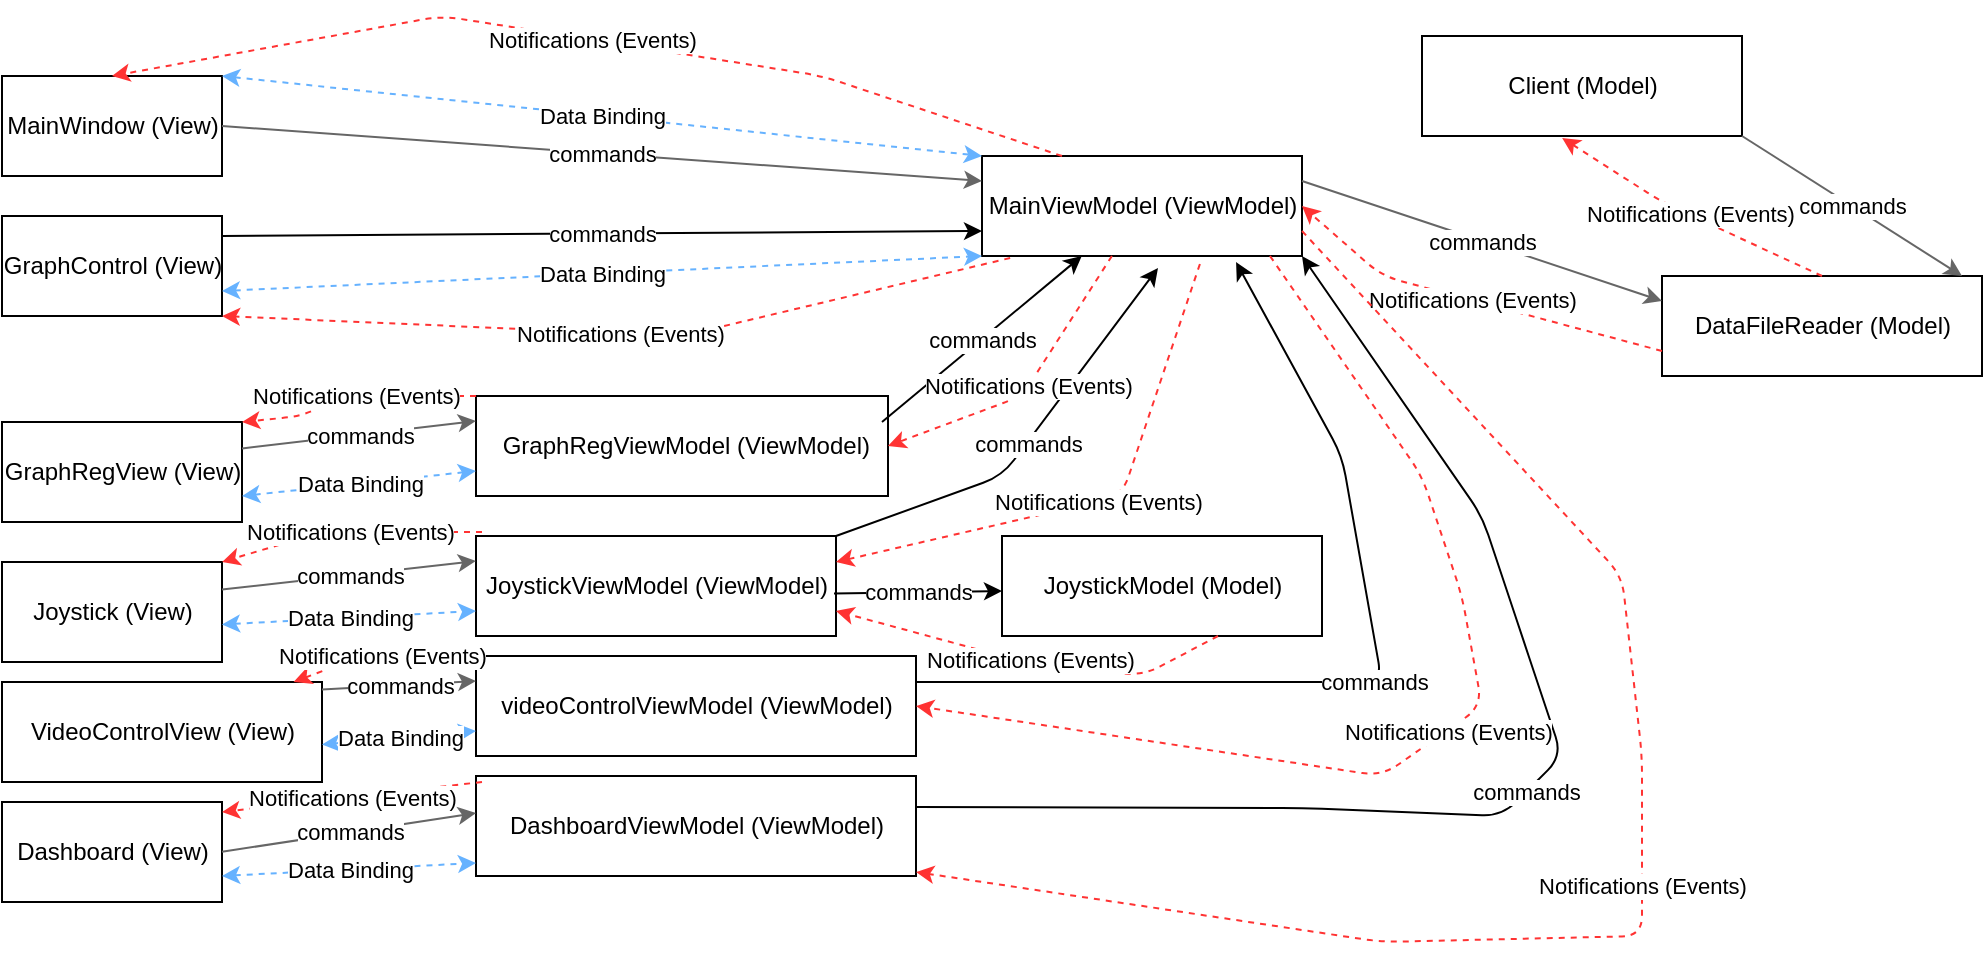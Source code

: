 <mxfile version="14.6.0" type="github">
  <diagram id="C5RBs43oDa-KdzZeNtuy" name="Page-1">
    <mxGraphModel dx="1422" dy="762" grid="1" gridSize="10" guides="1" tooltips="1" connect="1" arrows="1" fold="1" page="1" pageScale="1" pageWidth="1169" pageHeight="827" math="0" shadow="0">
      <root>
        <mxCell id="WIyWlLk6GJQsqaUBKTNV-0" />
        <mxCell id="WIyWlLk6GJQsqaUBKTNV-1" parent="WIyWlLk6GJQsqaUBKTNV-0" />
        <mxCell id="LMAW1DUZcX1mLdOMo50G-0" value="MainWindow (View)" style="html=1;" vertex="1" parent="WIyWlLk6GJQsqaUBKTNV-1">
          <mxGeometry x="110" y="190" width="110" height="50" as="geometry" />
        </mxCell>
        <mxCell id="LMAW1DUZcX1mLdOMo50G-1" value="GraphControl (View)" style="html=1;" vertex="1" parent="WIyWlLk6GJQsqaUBKTNV-1">
          <mxGeometry x="110" y="260" width="110" height="50" as="geometry" />
        </mxCell>
        <mxCell id="LMAW1DUZcX1mLdOMo50G-2" value="VideoControlView (View)" style="html=1;" vertex="1" parent="WIyWlLk6GJQsqaUBKTNV-1">
          <mxGeometry x="110" y="493" width="160" height="50" as="geometry" />
        </mxCell>
        <mxCell id="LMAW1DUZcX1mLdOMo50G-3" value="GraphRegView (View)" style="html=1;" vertex="1" parent="WIyWlLk6GJQsqaUBKTNV-1">
          <mxGeometry x="110" y="363" width="120" height="50" as="geometry" />
        </mxCell>
        <mxCell id="LMAW1DUZcX1mLdOMo50G-4" value="Joystick (View)" style="html=1;" vertex="1" parent="WIyWlLk6GJQsqaUBKTNV-1">
          <mxGeometry x="110" y="433" width="110" height="50" as="geometry" />
        </mxCell>
        <mxCell id="LMAW1DUZcX1mLdOMo50G-6" value="Dashboard (View)" style="html=1;" vertex="1" parent="WIyWlLk6GJQsqaUBKTNV-1">
          <mxGeometry x="110" y="553" width="110" height="50" as="geometry" />
        </mxCell>
        <mxCell id="LMAW1DUZcX1mLdOMo50G-9" value="MainViewModel (ViewModel)" style="html=1;" vertex="1" parent="WIyWlLk6GJQsqaUBKTNV-1">
          <mxGeometry x="600" y="230" width="160" height="50" as="geometry" />
        </mxCell>
        <mxCell id="LMAW1DUZcX1mLdOMo50G-13" value="videoControlViewModel (ViewModel)" style="html=1;" vertex="1" parent="WIyWlLk6GJQsqaUBKTNV-1">
          <mxGeometry x="347" y="480" width="220" height="50" as="geometry" />
        </mxCell>
        <mxCell id="LMAW1DUZcX1mLdOMo50G-15" value="&amp;nbsp;GraphRegViewModel (ViewModel)" style="html=1;" vertex="1" parent="WIyWlLk6GJQsqaUBKTNV-1">
          <mxGeometry x="347" y="350" width="206" height="50" as="geometry" />
        </mxCell>
        <mxCell id="LMAW1DUZcX1mLdOMo50G-16" value="DashboardViewModel (ViewModel)" style="html=1;" vertex="1" parent="WIyWlLk6GJQsqaUBKTNV-1">
          <mxGeometry x="347" y="540" width="220" height="50" as="geometry" />
        </mxCell>
        <mxCell id="LMAW1DUZcX1mLdOMo50G-17" value="JoystickViewModel (ViewModel)" style="html=1;" vertex="1" parent="WIyWlLk6GJQsqaUBKTNV-1">
          <mxGeometry x="347" y="420" width="180" height="50" as="geometry" />
        </mxCell>
        <mxCell id="LMAW1DUZcX1mLdOMo50G-18" value="DataFileReader (Model)" style="html=1;" vertex="1" parent="WIyWlLk6GJQsqaUBKTNV-1">
          <mxGeometry x="940" y="290" width="160" height="50" as="geometry" />
        </mxCell>
        <mxCell id="LMAW1DUZcX1mLdOMo50G-19" value="JoystickModel (Model)" style="html=1;" vertex="1" parent="WIyWlLk6GJQsqaUBKTNV-1">
          <mxGeometry x="610" y="420" width="160" height="50" as="geometry" />
        </mxCell>
        <mxCell id="LMAW1DUZcX1mLdOMo50G-55" value="" style="endArrow=classic;html=1;entryX=0;entryY=0.25;entryDx=0;entryDy=0;fillColor=#f5f5f5;strokeColor=#666666;exitX=1;exitY=0.5;exitDx=0;exitDy=0;" edge="1" parent="WIyWlLk6GJQsqaUBKTNV-1" source="LMAW1DUZcX1mLdOMo50G-0" target="LMAW1DUZcX1mLdOMo50G-9">
          <mxGeometry relative="1" as="geometry">
            <mxPoint x="220" y="200" as="sourcePoint" />
            <mxPoint x="320" y="200" as="targetPoint" />
            <Array as="points" />
          </mxGeometry>
        </mxCell>
        <mxCell id="LMAW1DUZcX1mLdOMo50G-56" value="commands" style="edgeLabel;resizable=0;html=1;align=center;verticalAlign=middle;" connectable="0" vertex="1" parent="LMAW1DUZcX1mLdOMo50G-55">
          <mxGeometry relative="1" as="geometry" />
        </mxCell>
        <mxCell id="LMAW1DUZcX1mLdOMo50G-60" value="" style="endArrow=classic;html=1;entryX=0;entryY=0.75;entryDx=0;entryDy=0;" edge="1" parent="WIyWlLk6GJQsqaUBKTNV-1" target="LMAW1DUZcX1mLdOMo50G-9">
          <mxGeometry relative="1" as="geometry">
            <mxPoint x="220" y="270" as="sourcePoint" />
            <mxPoint x="320" y="270" as="targetPoint" />
            <Array as="points" />
          </mxGeometry>
        </mxCell>
        <mxCell id="LMAW1DUZcX1mLdOMo50G-61" value="commands" style="edgeLabel;resizable=0;html=1;align=center;verticalAlign=middle;" connectable="0" vertex="1" parent="LMAW1DUZcX1mLdOMo50G-60">
          <mxGeometry relative="1" as="geometry" />
        </mxCell>
        <mxCell id="LMAW1DUZcX1mLdOMo50G-62" value="" style="endArrow=classic;html=1;entryX=0;entryY=0.25;entryDx=0;entryDy=0;fillColor=#f5f5f5;strokeColor=#666666;" edge="1" parent="WIyWlLk6GJQsqaUBKTNV-1" target="LMAW1DUZcX1mLdOMo50G-18">
          <mxGeometry relative="1" as="geometry">
            <mxPoint x="760" y="242.5" as="sourcePoint" />
            <mxPoint x="1140" y="240" as="targetPoint" />
            <Array as="points" />
          </mxGeometry>
        </mxCell>
        <mxCell id="LMAW1DUZcX1mLdOMo50G-63" value="commands" style="edgeLabel;resizable=0;html=1;align=center;verticalAlign=middle;" connectable="0" vertex="1" parent="LMAW1DUZcX1mLdOMo50G-62">
          <mxGeometry relative="1" as="geometry" />
        </mxCell>
        <mxCell id="LMAW1DUZcX1mLdOMo50G-64" value="" style="endArrow=classic;html=1;entryX=0;entryY=0.25;entryDx=0;entryDy=0;fillColor=#f5f5f5;strokeColor=#666666;" edge="1" parent="WIyWlLk6GJQsqaUBKTNV-1" target="LMAW1DUZcX1mLdOMo50G-15">
          <mxGeometry relative="1" as="geometry">
            <mxPoint x="230" y="376.25" as="sourcePoint" />
            <mxPoint x="610" y="373.75" as="targetPoint" />
            <Array as="points" />
          </mxGeometry>
        </mxCell>
        <mxCell id="LMAW1DUZcX1mLdOMo50G-65" value="commands" style="edgeLabel;resizable=0;html=1;align=center;verticalAlign=middle;" connectable="0" vertex="1" parent="LMAW1DUZcX1mLdOMo50G-64">
          <mxGeometry relative="1" as="geometry" />
        </mxCell>
        <mxCell id="LMAW1DUZcX1mLdOMo50G-66" value="" style="endArrow=classic;html=1;entryX=0;entryY=0.25;entryDx=0;entryDy=0;fillColor=#f5f5f5;strokeColor=#666666;" edge="1" parent="WIyWlLk6GJQsqaUBKTNV-1" target="LMAW1DUZcX1mLdOMo50G-13">
          <mxGeometry relative="1" as="geometry">
            <mxPoint x="270" y="496.75" as="sourcePoint" />
            <mxPoint x="387" y="483" as="targetPoint" />
            <Array as="points" />
          </mxGeometry>
        </mxCell>
        <mxCell id="LMAW1DUZcX1mLdOMo50G-67" value="commands" style="edgeLabel;resizable=0;html=1;align=center;verticalAlign=middle;" connectable="0" vertex="1" parent="LMAW1DUZcX1mLdOMo50G-66">
          <mxGeometry relative="1" as="geometry" />
        </mxCell>
        <mxCell id="LMAW1DUZcX1mLdOMo50G-68" value="" style="endArrow=classic;html=1;entryX=0;entryY=0.25;entryDx=0;entryDy=0;fillColor=#f5f5f5;strokeColor=#666666;" edge="1" parent="WIyWlLk6GJQsqaUBKTNV-1" target="LMAW1DUZcX1mLdOMo50G-17">
          <mxGeometry relative="1" as="geometry">
            <mxPoint x="220" y="446.75" as="sourcePoint" />
            <mxPoint x="337" y="433" as="targetPoint" />
            <Array as="points" />
          </mxGeometry>
        </mxCell>
        <mxCell id="LMAW1DUZcX1mLdOMo50G-69" value="commands" style="edgeLabel;resizable=0;html=1;align=center;verticalAlign=middle;" connectable="0" vertex="1" parent="LMAW1DUZcX1mLdOMo50G-68">
          <mxGeometry relative="1" as="geometry" />
        </mxCell>
        <mxCell id="LMAW1DUZcX1mLdOMo50G-70" value="" style="endArrow=classic;html=1;entryX=0;entryY=0.25;entryDx=0;entryDy=0;fillColor=#f5f5f5;strokeColor=#666666;" edge="1" parent="WIyWlLk6GJQsqaUBKTNV-1">
          <mxGeometry relative="1" as="geometry">
            <mxPoint x="220" y="577.88" as="sourcePoint" />
            <mxPoint x="347" y="558.5" as="targetPoint" />
            <Array as="points" />
          </mxGeometry>
        </mxCell>
        <mxCell id="LMAW1DUZcX1mLdOMo50G-71" value="commands" style="edgeLabel;resizable=0;html=1;align=center;verticalAlign=middle;" connectable="0" vertex="1" parent="LMAW1DUZcX1mLdOMo50G-70">
          <mxGeometry relative="1" as="geometry" />
        </mxCell>
        <mxCell id="LMAW1DUZcX1mLdOMo50G-72" value="" style="endArrow=classic;html=1;entryX=0;entryY=0.25;entryDx=0;entryDy=0;" edge="1" parent="WIyWlLk6GJQsqaUBKTNV-1">
          <mxGeometry relative="1" as="geometry">
            <mxPoint x="526" y="448.75" as="sourcePoint" />
            <mxPoint x="610" y="447.5" as="targetPoint" />
            <Array as="points" />
          </mxGeometry>
        </mxCell>
        <mxCell id="LMAW1DUZcX1mLdOMo50G-73" value="commands" style="edgeLabel;resizable=0;html=1;align=center;verticalAlign=middle;" connectable="0" vertex="1" parent="LMAW1DUZcX1mLdOMo50G-72">
          <mxGeometry relative="1" as="geometry" />
        </mxCell>
        <mxCell id="LMAW1DUZcX1mLdOMo50G-74" value="" style="endArrow=classic;html=1;" edge="1" parent="WIyWlLk6GJQsqaUBKTNV-1" target="LMAW1DUZcX1mLdOMo50G-9">
          <mxGeometry relative="1" as="geometry">
            <mxPoint x="550" y="363" as="sourcePoint" />
            <mxPoint x="667" y="349.25" as="targetPoint" />
            <Array as="points" />
          </mxGeometry>
        </mxCell>
        <mxCell id="LMAW1DUZcX1mLdOMo50G-75" value="commands" style="edgeLabel;resizable=0;html=1;align=center;verticalAlign=middle;" connectable="0" vertex="1" parent="LMAW1DUZcX1mLdOMo50G-74">
          <mxGeometry relative="1" as="geometry" />
        </mxCell>
        <mxCell id="LMAW1DUZcX1mLdOMo50G-76" value="" style="endArrow=classic;html=1;entryX=0.794;entryY=1.06;entryDx=0;entryDy=0;entryPerimeter=0;" edge="1" parent="WIyWlLk6GJQsqaUBKTNV-1" target="LMAW1DUZcX1mLdOMo50G-9">
          <mxGeometry relative="1" as="geometry">
            <mxPoint x="567" y="493" as="sourcePoint" />
            <mxPoint x="830" y="460" as="targetPoint" />
            <Array as="points">
              <mxPoint x="710" y="493" />
              <mxPoint x="800" y="493" />
              <mxPoint x="780" y="380" />
            </Array>
          </mxGeometry>
        </mxCell>
        <mxCell id="LMAW1DUZcX1mLdOMo50G-77" value="commands" style="edgeLabel;resizable=0;html=1;align=center;verticalAlign=middle;" connectable="0" vertex="1" parent="LMAW1DUZcX1mLdOMo50G-76">
          <mxGeometry relative="1" as="geometry" />
        </mxCell>
        <mxCell id="LMAW1DUZcX1mLdOMo50G-108" value="" style="endArrow=classic;html=1;entryX=1;entryY=1;entryDx=0;entryDy=0;" edge="1" parent="WIyWlLk6GJQsqaUBKTNV-1" target="LMAW1DUZcX1mLdOMo50G-9">
          <mxGeometry relative="1" as="geometry">
            <mxPoint x="567" y="555.5" as="sourcePoint" />
            <mxPoint x="940" y="500" as="targetPoint" />
            <Array as="points">
              <mxPoint x="760" y="556" />
              <mxPoint x="860" y="560" />
              <mxPoint x="890" y="530" />
              <mxPoint x="870" y="470" />
              <mxPoint x="850" y="410" />
            </Array>
          </mxGeometry>
        </mxCell>
        <mxCell id="LMAW1DUZcX1mLdOMo50G-109" value="commands" style="edgeLabel;resizable=0;html=1;align=center;verticalAlign=middle;" connectable="0" vertex="1" parent="LMAW1DUZcX1mLdOMo50G-108">
          <mxGeometry relative="1" as="geometry" />
        </mxCell>
        <mxCell id="LMAW1DUZcX1mLdOMo50G-112" value="" style="endArrow=classic;html=1;fillColor=#dae8fc;startArrow=classic;dashed=1;strokeColor=#66B2FF;entryX=0;entryY=0;entryDx=0;entryDy=0;exitX=1;exitY=0;exitDx=0;exitDy=0;" edge="1" parent="WIyWlLk6GJQsqaUBKTNV-1" source="LMAW1DUZcX1mLdOMo50G-0" target="LMAW1DUZcX1mLdOMo50G-9">
          <mxGeometry relative="1" as="geometry">
            <mxPoint x="220" y="190" as="sourcePoint" />
            <mxPoint x="600" y="220" as="targetPoint" />
            <Array as="points" />
          </mxGeometry>
        </mxCell>
        <mxCell id="LMAW1DUZcX1mLdOMo50G-113" value="Data Binding" style="edgeLabel;resizable=0;html=1;align=center;verticalAlign=middle;" connectable="0" vertex="1" parent="LMAW1DUZcX1mLdOMo50G-112">
          <mxGeometry relative="1" as="geometry" />
        </mxCell>
        <mxCell id="LMAW1DUZcX1mLdOMo50G-114" value="" style="endArrow=classic;html=1;fillColor=#dae8fc;startArrow=classic;dashed=1;strokeColor=#66B2FF;entryX=0;entryY=1;entryDx=0;entryDy=0;exitX=1;exitY=0.75;exitDx=0;exitDy=0;" edge="1" parent="WIyWlLk6GJQsqaUBKTNV-1" source="LMAW1DUZcX1mLdOMo50G-1" target="LMAW1DUZcX1mLdOMo50G-9">
          <mxGeometry relative="1" as="geometry">
            <mxPoint x="220" y="280" as="sourcePoint" />
            <mxPoint x="600" y="320" as="targetPoint" />
            <Array as="points" />
          </mxGeometry>
        </mxCell>
        <mxCell id="LMAW1DUZcX1mLdOMo50G-115" value="Data Binding" style="edgeLabel;resizable=0;html=1;align=center;verticalAlign=middle;" connectable="0" vertex="1" parent="LMAW1DUZcX1mLdOMo50G-114">
          <mxGeometry relative="1" as="geometry" />
        </mxCell>
        <mxCell id="LMAW1DUZcX1mLdOMo50G-116" value="" style="endArrow=classic;html=1;fillColor=#dae8fc;startArrow=classic;dashed=1;strokeColor=#66B2FF;exitX=1;exitY=0.75;exitDx=0;exitDy=0;entryX=0;entryY=0.75;entryDx=0;entryDy=0;" edge="1" parent="WIyWlLk6GJQsqaUBKTNV-1" target="LMAW1DUZcX1mLdOMo50G-15">
          <mxGeometry relative="1" as="geometry">
            <mxPoint x="230" y="400" as="sourcePoint" />
            <mxPoint x="400" y="400.5" as="targetPoint" />
            <Array as="points" />
          </mxGeometry>
        </mxCell>
        <mxCell id="LMAW1DUZcX1mLdOMo50G-117" value="Data Binding" style="edgeLabel;resizable=0;html=1;align=center;verticalAlign=middle;" connectable="0" vertex="1" parent="LMAW1DUZcX1mLdOMo50G-116">
          <mxGeometry relative="1" as="geometry" />
        </mxCell>
        <mxCell id="LMAW1DUZcX1mLdOMo50G-118" value="" style="endArrow=classic;html=1;fillColor=#dae8fc;startArrow=classic;dashed=1;strokeColor=#66B2FF;exitX=1;exitY=0.75;exitDx=0;exitDy=0;entryX=0;entryY=0.75;entryDx=0;entryDy=0;" edge="1" parent="WIyWlLk6GJQsqaUBKTNV-1" target="LMAW1DUZcX1mLdOMo50G-17">
          <mxGeometry relative="1" as="geometry">
            <mxPoint x="220" y="464.25" as="sourcePoint" />
            <mxPoint x="337" y="451.75" as="targetPoint" />
            <Array as="points" />
          </mxGeometry>
        </mxCell>
        <mxCell id="LMAW1DUZcX1mLdOMo50G-119" value="Data Binding" style="edgeLabel;resizable=0;html=1;align=center;verticalAlign=middle;" connectable="0" vertex="1" parent="LMAW1DUZcX1mLdOMo50G-118">
          <mxGeometry relative="1" as="geometry" />
        </mxCell>
        <mxCell id="LMAW1DUZcX1mLdOMo50G-120" value="" style="endArrow=classic;html=1;fillColor=#dae8fc;startArrow=classic;dashed=1;strokeColor=#66B2FF;exitX=1;exitY=0.75;exitDx=0;exitDy=0;entryX=0;entryY=0.75;entryDx=0;entryDy=0;" edge="1" parent="WIyWlLk6GJQsqaUBKTNV-1" target="LMAW1DUZcX1mLdOMo50G-13">
          <mxGeometry relative="1" as="geometry">
            <mxPoint x="270" y="524.25" as="sourcePoint" />
            <mxPoint x="387" y="511.75" as="targetPoint" />
            <Array as="points" />
          </mxGeometry>
        </mxCell>
        <mxCell id="LMAW1DUZcX1mLdOMo50G-121" value="Data Binding" style="edgeLabel;resizable=0;html=1;align=center;verticalAlign=middle;" connectable="0" vertex="1" parent="LMAW1DUZcX1mLdOMo50G-120">
          <mxGeometry relative="1" as="geometry" />
        </mxCell>
        <mxCell id="LMAW1DUZcX1mLdOMo50G-122" value="" style="endArrow=classic;html=1;fillColor=#dae8fc;startArrow=classic;dashed=1;strokeColor=#66B2FF;entryX=0;entryY=0.75;entryDx=0;entryDy=0;" edge="1" parent="WIyWlLk6GJQsqaUBKTNV-1">
          <mxGeometry relative="1" as="geometry">
            <mxPoint x="220" y="590" as="sourcePoint" />
            <mxPoint x="347" y="583.5" as="targetPoint" />
            <Array as="points" />
          </mxGeometry>
        </mxCell>
        <mxCell id="LMAW1DUZcX1mLdOMo50G-123" value="Data Binding" style="edgeLabel;resizable=0;html=1;align=center;verticalAlign=middle;" connectable="0" vertex="1" parent="LMAW1DUZcX1mLdOMo50G-122">
          <mxGeometry relative="1" as="geometry" />
        </mxCell>
        <mxCell id="LMAW1DUZcX1mLdOMo50G-124" value="" style="endArrow=classic;html=1;exitX=1;exitY=0;exitDx=0;exitDy=0;exitPerimeter=0;entryX=0.55;entryY=1.12;entryDx=0;entryDy=0;entryPerimeter=0;" edge="1" parent="WIyWlLk6GJQsqaUBKTNV-1" source="LMAW1DUZcX1mLdOMo50G-17" target="LMAW1DUZcX1mLdOMo50G-9">
          <mxGeometry relative="1" as="geometry">
            <mxPoint x="527" y="425.63" as="sourcePoint" />
            <mxPoint x="681" y="324.38" as="targetPoint" />
            <Array as="points">
              <mxPoint x="610" y="390" />
            </Array>
          </mxGeometry>
        </mxCell>
        <mxCell id="LMAW1DUZcX1mLdOMo50G-125" value="commands" style="edgeLabel;resizable=0;html=1;align=center;verticalAlign=middle;" connectable="0" vertex="1" parent="LMAW1DUZcX1mLdOMo50G-124">
          <mxGeometry relative="1" as="geometry" />
        </mxCell>
        <mxCell id="LMAW1DUZcX1mLdOMo50G-127" value="" style="endArrow=classic;html=1;entryX=1;entryY=0.5;entryDx=0;entryDy=0;fillColor=#f5f5f5;dashed=1;strokeColor=#FF3333;exitX=0;exitY=0.75;exitDx=0;exitDy=0;" edge="1" parent="WIyWlLk6GJQsqaUBKTNV-1" source="LMAW1DUZcX1mLdOMo50G-18" target="LMAW1DUZcX1mLdOMo50G-9">
          <mxGeometry relative="1" as="geometry">
            <mxPoint x="930" y="320" as="sourcePoint" />
            <mxPoint x="1060" y="400" as="targetPoint" />
            <Array as="points">
              <mxPoint x="800" y="290" />
            </Array>
          </mxGeometry>
        </mxCell>
        <mxCell id="LMAW1DUZcX1mLdOMo50G-128" value="Notifications (Events)" style="edgeLabel;resizable=0;html=1;align=center;verticalAlign=middle;" connectable="0" vertex="1" parent="LMAW1DUZcX1mLdOMo50G-127">
          <mxGeometry relative="1" as="geometry" />
        </mxCell>
        <mxCell id="LMAW1DUZcX1mLdOMo50G-129" value="" style="endArrow=classic;html=1;entryX=1;entryY=0.5;entryDx=0;entryDy=0;fillColor=#f5f5f5;dashed=1;strokeColor=#FF3333;exitX=0.406;exitY=1;exitDx=0;exitDy=0;exitPerimeter=0;" edge="1" parent="WIyWlLk6GJQsqaUBKTNV-1" source="LMAW1DUZcX1mLdOMo50G-9" target="LMAW1DUZcX1mLdOMo50G-15">
          <mxGeometry relative="1" as="geometry">
            <mxPoint x="1060" y="433" as="sourcePoint" />
            <mxPoint x="880" y="360.5" as="targetPoint" />
            <Array as="points">
              <mxPoint x="620" y="350" />
            </Array>
          </mxGeometry>
        </mxCell>
        <mxCell id="LMAW1DUZcX1mLdOMo50G-130" value="Notifications (Events)" style="edgeLabel;resizable=0;html=1;align=center;verticalAlign=middle;" connectable="0" vertex="1" parent="LMAW1DUZcX1mLdOMo50G-129">
          <mxGeometry relative="1" as="geometry" />
        </mxCell>
        <mxCell id="LMAW1DUZcX1mLdOMo50G-131" value="" style="endArrow=classic;html=1;fillColor=#f5f5f5;dashed=1;strokeColor=#FF3333;exitX=0.681;exitY=1.08;exitDx=0;exitDy=0;exitPerimeter=0;" edge="1" parent="WIyWlLk6GJQsqaUBKTNV-1" source="LMAW1DUZcX1mLdOMo50G-9">
          <mxGeometry relative="1" as="geometry">
            <mxPoint x="711.96" y="310" as="sourcePoint" />
            <mxPoint x="527" y="433" as="targetPoint" />
            <Array as="points">
              <mxPoint x="670" y="400" />
            </Array>
          </mxGeometry>
        </mxCell>
        <mxCell id="LMAW1DUZcX1mLdOMo50G-132" value="Notifications (Events)" style="edgeLabel;resizable=0;html=1;align=center;verticalAlign=middle;" connectable="0" vertex="1" parent="LMAW1DUZcX1mLdOMo50G-131">
          <mxGeometry relative="1" as="geometry" />
        </mxCell>
        <mxCell id="LMAW1DUZcX1mLdOMo50G-133" value="" style="endArrow=classic;html=1;fillColor=#f5f5f5;dashed=1;strokeColor=#FF3333;exitX=0.9;exitY=1;exitDx=0;exitDy=0;exitPerimeter=0;entryX=1;entryY=0.5;entryDx=0;entryDy=0;" edge="1" parent="WIyWlLk6GJQsqaUBKTNV-1" source="LMAW1DUZcX1mLdOMo50G-9" target="LMAW1DUZcX1mLdOMo50G-13">
          <mxGeometry relative="1" as="geometry">
            <mxPoint x="781.96" y="400" as="sourcePoint" />
            <mxPoint x="580" y="510" as="targetPoint" />
            <Array as="points">
              <mxPoint x="820" y="390" />
              <mxPoint x="840" y="450" />
              <mxPoint x="850" y="505" />
              <mxPoint x="800" y="540" />
            </Array>
          </mxGeometry>
        </mxCell>
        <mxCell id="LMAW1DUZcX1mLdOMo50G-134" value="Notifications (Events)" style="edgeLabel;resizable=0;html=1;align=center;verticalAlign=middle;" connectable="0" vertex="1" parent="LMAW1DUZcX1mLdOMo50G-133">
          <mxGeometry relative="1" as="geometry" />
        </mxCell>
        <mxCell id="LMAW1DUZcX1mLdOMo50G-135" value="" style="endArrow=classic;html=1;fillColor=#f5f5f5;dashed=1;strokeColor=#FF3333;entryX=1;entryY=0.5;entryDx=0;entryDy=0;exitX=1;exitY=0.75;exitDx=0;exitDy=0;" edge="1" parent="WIyWlLk6GJQsqaUBKTNV-1" source="LMAW1DUZcX1mLdOMo50G-9">
          <mxGeometry relative="1" as="geometry">
            <mxPoint x="890" y="340" as="sourcePoint" />
            <mxPoint x="567" y="588" as="targetPoint" />
            <Array as="points">
              <mxPoint x="920" y="440" />
              <mxPoint x="930" y="530" />
              <mxPoint x="930" y="620" />
              <mxPoint x="800" y="623" />
            </Array>
          </mxGeometry>
        </mxCell>
        <mxCell id="LMAW1DUZcX1mLdOMo50G-136" value="Notifications (Events)" style="edgeLabel;resizable=0;html=1;align=center;verticalAlign=middle;" connectable="0" vertex="1" parent="LMAW1DUZcX1mLdOMo50G-135">
          <mxGeometry relative="1" as="geometry" />
        </mxCell>
        <mxCell id="LMAW1DUZcX1mLdOMo50G-137" value="" style="endArrow=classic;html=1;entryX=1;entryY=0.75;entryDx=0;entryDy=0;fillColor=#f5f5f5;dashed=1;strokeColor=#FF3333;exitX=0.675;exitY=1;exitDx=0;exitDy=0;exitPerimeter=0;" edge="1" parent="WIyWlLk6GJQsqaUBKTNV-1" source="LMAW1DUZcX1mLdOMo50G-19" target="LMAW1DUZcX1mLdOMo50G-17">
          <mxGeometry relative="1" as="geometry">
            <mxPoint x="730" y="480" as="sourcePoint" />
            <mxPoint x="553" y="470" as="targetPoint" />
            <Array as="points">
              <mxPoint x="680" y="490" />
              <mxPoint x="610" y="480" />
            </Array>
          </mxGeometry>
        </mxCell>
        <mxCell id="LMAW1DUZcX1mLdOMo50G-138" value="Notifications (Events)" style="edgeLabel;resizable=0;html=1;align=center;verticalAlign=middle;" connectable="0" vertex="1" parent="LMAW1DUZcX1mLdOMo50G-137">
          <mxGeometry relative="1" as="geometry" />
        </mxCell>
        <mxCell id="LMAW1DUZcX1mLdOMo50G-139" value="" style="endArrow=classic;html=1;fillColor=#f5f5f5;dashed=1;strokeColor=#FF3333;entryX=0.5;entryY=0;entryDx=0;entryDy=0;exitX=0.25;exitY=0;exitDx=0;exitDy=0;" edge="1" parent="WIyWlLk6GJQsqaUBKTNV-1" source="LMAW1DUZcX1mLdOMo50G-9" target="LMAW1DUZcX1mLdOMo50G-0">
          <mxGeometry relative="1" as="geometry">
            <mxPoint x="640" y="220" as="sourcePoint" />
            <mxPoint x="190" y="150" as="targetPoint" />
            <Array as="points">
              <mxPoint x="520" y="190" />
              <mxPoint x="330" y="160" />
            </Array>
          </mxGeometry>
        </mxCell>
        <mxCell id="LMAW1DUZcX1mLdOMo50G-140" value="Notifications (Events)" style="edgeLabel;resizable=0;html=1;align=center;verticalAlign=middle;" connectable="0" vertex="1" parent="LMAW1DUZcX1mLdOMo50G-139">
          <mxGeometry relative="1" as="geometry" />
        </mxCell>
        <mxCell id="LMAW1DUZcX1mLdOMo50G-141" value="" style="endArrow=classic;html=1;fillColor=#f5f5f5;dashed=1;strokeColor=#FF3333;exitX=0.088;exitY=1.02;exitDx=0;exitDy=0;exitPerimeter=0;entryX=1;entryY=1;entryDx=0;entryDy=0;" edge="1" parent="WIyWlLk6GJQsqaUBKTNV-1" source="LMAW1DUZcX1mLdOMo50G-9" target="LMAW1DUZcX1mLdOMo50G-1">
          <mxGeometry relative="1" as="geometry">
            <mxPoint x="481.96" y="290" as="sourcePoint" />
            <mxPoint x="220" y="300" as="targetPoint" />
            <Array as="points">
              <mxPoint x="450" y="320" />
            </Array>
          </mxGeometry>
        </mxCell>
        <mxCell id="LMAW1DUZcX1mLdOMo50G-142" value="Notifications (Events)" style="edgeLabel;resizable=0;html=1;align=center;verticalAlign=middle;" connectable="0" vertex="1" parent="LMAW1DUZcX1mLdOMo50G-141">
          <mxGeometry relative="1" as="geometry" />
        </mxCell>
        <mxCell id="LMAW1DUZcX1mLdOMo50G-143" value="" style="endArrow=classic;html=1;entryX=1;entryY=0;entryDx=0;entryDy=0;fillColor=#f5f5f5;dashed=1;strokeColor=#FF3333;exitX=0;exitY=0;exitDx=0;exitDy=0;" edge="1" parent="WIyWlLk6GJQsqaUBKTNV-1" source="LMAW1DUZcX1mLdOMo50G-15" target="LMAW1DUZcX1mLdOMo50G-3">
          <mxGeometry relative="1" as="geometry">
            <mxPoint x="341" y="355.5" as="sourcePoint" />
            <mxPoint x="150" y="343" as="targetPoint" />
            <Array as="points">
              <mxPoint x="280" y="350" />
              <mxPoint x="260" y="360" />
            </Array>
          </mxGeometry>
        </mxCell>
        <mxCell id="LMAW1DUZcX1mLdOMo50G-144" value="Notifications (Events)" style="edgeLabel;resizable=0;html=1;align=center;verticalAlign=middle;" connectable="0" vertex="1" parent="LMAW1DUZcX1mLdOMo50G-143">
          <mxGeometry relative="1" as="geometry" />
        </mxCell>
        <mxCell id="LMAW1DUZcX1mLdOMo50G-145" value="" style="endArrow=classic;html=1;fillColor=#f5f5f5;dashed=1;strokeColor=#FF3333;entryX=1;entryY=0;entryDx=0;entryDy=0;" edge="1" parent="WIyWlLk6GJQsqaUBKTNV-1" target="LMAW1DUZcX1mLdOMo50G-4">
          <mxGeometry relative="1" as="geometry">
            <mxPoint x="350" y="418" as="sourcePoint" />
            <mxPoint x="230" y="430" as="targetPoint" />
            <Array as="points">
              <mxPoint x="270" y="418" />
            </Array>
          </mxGeometry>
        </mxCell>
        <mxCell id="LMAW1DUZcX1mLdOMo50G-146" value="Notifications (Events)" style="edgeLabel;resizable=0;html=1;align=center;verticalAlign=middle;" connectable="0" vertex="1" parent="LMAW1DUZcX1mLdOMo50G-145">
          <mxGeometry relative="1" as="geometry" />
        </mxCell>
        <mxCell id="LMAW1DUZcX1mLdOMo50G-147" value="" style="endArrow=classic;html=1;fillColor=#f5f5f5;dashed=1;strokeColor=#FF3333;exitX=0;exitY=0;exitDx=0;exitDy=0;" edge="1" parent="WIyWlLk6GJQsqaUBKTNV-1" source="LMAW1DUZcX1mLdOMo50G-13" target="LMAW1DUZcX1mLdOMo50G-2">
          <mxGeometry relative="1" as="geometry">
            <mxPoint x="340" y="480" as="sourcePoint" />
            <mxPoint x="230" y="474" as="targetPoint" />
            <Array as="points">
              <mxPoint x="290" y="480" />
            </Array>
          </mxGeometry>
        </mxCell>
        <mxCell id="LMAW1DUZcX1mLdOMo50G-148" value="Notifications (Events)" style="edgeLabel;resizable=0;html=1;align=center;verticalAlign=middle;" connectable="0" vertex="1" parent="LMAW1DUZcX1mLdOMo50G-147">
          <mxGeometry relative="1" as="geometry" />
        </mxCell>
        <mxCell id="LMAW1DUZcX1mLdOMo50G-149" value="" style="endArrow=classic;html=1;fillColor=#f5f5f5;dashed=1;strokeColor=#FF3333;" edge="1" parent="WIyWlLk6GJQsqaUBKTNV-1">
          <mxGeometry relative="1" as="geometry">
            <mxPoint x="350" y="543" as="sourcePoint" />
            <mxPoint x="220" y="558" as="targetPoint" />
            <Array as="points" />
          </mxGeometry>
        </mxCell>
        <mxCell id="LMAW1DUZcX1mLdOMo50G-150" value="Notifications (Events)" style="edgeLabel;resizable=0;html=1;align=center;verticalAlign=middle;" connectable="0" vertex="1" parent="LMAW1DUZcX1mLdOMo50G-149">
          <mxGeometry relative="1" as="geometry" />
        </mxCell>
        <mxCell id="LMAW1DUZcX1mLdOMo50G-151" value="Client (Model)" style="html=1;" vertex="1" parent="WIyWlLk6GJQsqaUBKTNV-1">
          <mxGeometry x="820" y="170" width="160" height="50" as="geometry" />
        </mxCell>
        <mxCell id="LMAW1DUZcX1mLdOMo50G-152" value="" style="endArrow=classic;html=1;entryX=0;entryY=0.25;entryDx=0;entryDy=0;fillColor=#f5f5f5;strokeColor=#666666;exitX=1;exitY=1;exitDx=0;exitDy=0;" edge="1" parent="WIyWlLk6GJQsqaUBKTNV-1" source="LMAW1DUZcX1mLdOMo50G-151">
          <mxGeometry relative="1" as="geometry">
            <mxPoint x="910" y="230" as="sourcePoint" />
            <mxPoint x="1090" y="290" as="targetPoint" />
            <Array as="points" />
          </mxGeometry>
        </mxCell>
        <mxCell id="LMAW1DUZcX1mLdOMo50G-153" value="commands" style="edgeLabel;resizable=0;html=1;align=center;verticalAlign=middle;" connectable="0" vertex="1" parent="LMAW1DUZcX1mLdOMo50G-152">
          <mxGeometry relative="1" as="geometry" />
        </mxCell>
        <mxCell id="LMAW1DUZcX1mLdOMo50G-154" value="" style="endArrow=classic;html=1;entryX=0.438;entryY=1.02;entryDx=0;entryDy=0;fillColor=#f5f5f5;dashed=1;strokeColor=#FF3333;exitX=0;exitY=0.75;exitDx=0;exitDy=0;entryPerimeter=0;" edge="1" parent="WIyWlLk6GJQsqaUBKTNV-1" target="LMAW1DUZcX1mLdOMo50G-151">
          <mxGeometry relative="1" as="geometry">
            <mxPoint x="1020" y="290" as="sourcePoint" />
            <mxPoint x="840" y="217.5" as="targetPoint" />
            <Array as="points">
              <mxPoint x="940" y="253" />
            </Array>
          </mxGeometry>
        </mxCell>
        <mxCell id="LMAW1DUZcX1mLdOMo50G-155" value="Notifications (Events)" style="edgeLabel;resizable=0;html=1;align=center;verticalAlign=middle;" connectable="0" vertex="1" parent="LMAW1DUZcX1mLdOMo50G-154">
          <mxGeometry relative="1" as="geometry" />
        </mxCell>
      </root>
    </mxGraphModel>
  </diagram>
</mxfile>
